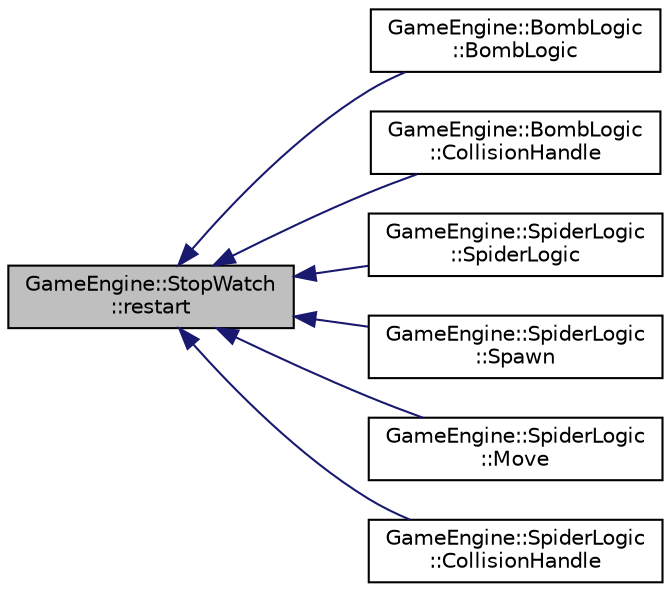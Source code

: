 digraph "GameEngine::StopWatch::restart"
{
  edge [fontname="Helvetica",fontsize="10",labelfontname="Helvetica",labelfontsize="10"];
  node [fontname="Helvetica",fontsize="10",shape=record];
  rankdir="LR";
  Node9 [label="GameEngine::StopWatch\l::restart",height=0.2,width=0.4,color="black", fillcolor="grey75", style="filled", fontcolor="black"];
  Node9 -> Node10 [dir="back",color="midnightblue",fontsize="10",style="solid",fontname="Helvetica"];
  Node10 [label="GameEngine::BombLogic\l::BombLogic",height=0.2,width=0.4,color="black", fillcolor="white", style="filled",URL="$class_game_engine_1_1_bomb_logic.html#a86940a18d8721787cfae0f0a4a21118a",tooltip="BombLogic Constructor. Seeds STL rand() function. Starts spawn timer. "];
  Node9 -> Node11 [dir="back",color="midnightblue",fontsize="10",style="solid",fontname="Helvetica"];
  Node11 [label="GameEngine::BombLogic\l::CollisionHandle",height=0.2,width=0.4,color="black", fillcolor="white", style="filled",URL="$class_game_engine_1_1_bomb_logic.html#a7679e71f6681c3889f9142c8537688bf",tooltip="Deletes all dead Bomb objects after a period of time defined by EXPLOSION_TIME in DEFINITIONS..."];
  Node9 -> Node12 [dir="back",color="midnightblue",fontsize="10",style="solid",fontname="Helvetica"];
  Node12 [label="GameEngine::SpiderLogic\l::SpiderLogic",height=0.2,width=0.4,color="black", fillcolor="white", style="filled",URL="$class_game_engine_1_1_spider_logic.html#a454775d600d71ae6f6a9bcc09a675bf1",tooltip="SpiderLogic Constructor. Seeds STL rand() function. Starts spawn and movement timer. Sets movement characteristics to default values. "];
  Node9 -> Node13 [dir="back",color="midnightblue",fontsize="10",style="solid",fontname="Helvetica"];
  Node13 [label="GameEngine::SpiderLogic\l::Spawn",height=0.2,width=0.4,color="black", fillcolor="white", style="filled",URL="$class_game_engine_1_1_spider_logic.html#a6034c288153c72948718c6ef55b9e25e",tooltip="Spawns Spider objects periodically as defined by SPIDER_TIME in DEFINITIONS.h. "];
  Node9 -> Node14 [dir="back",color="midnightblue",fontsize="10",style="solid",fontname="Helvetica"];
  Node14 [label="GameEngine::SpiderLogic\l::Move",height=0.2,width=0.4,color="black", fillcolor="white", style="filled",URL="$class_game_engine_1_1_spider_logic.html#a91bd60165fd2a5cb2d408cda76dfdbc8",tooltip="Moves all Spider objects in random new directions after a period of time defined by SPIDER_MOVEMENT_T..."];
  Node9 -> Node15 [dir="back",color="midnightblue",fontsize="10",style="solid",fontname="Helvetica"];
  Node15 [label="GameEngine::SpiderLogic\l::CollisionHandle",height=0.2,width=0.4,color="black", fillcolor="white", style="filled",URL="$class_game_engine_1_1_spider_logic.html#a1f0c8cc2a819001b79578fe27689f10f",tooltip="Deletes all dead Spider objects. "];
}
